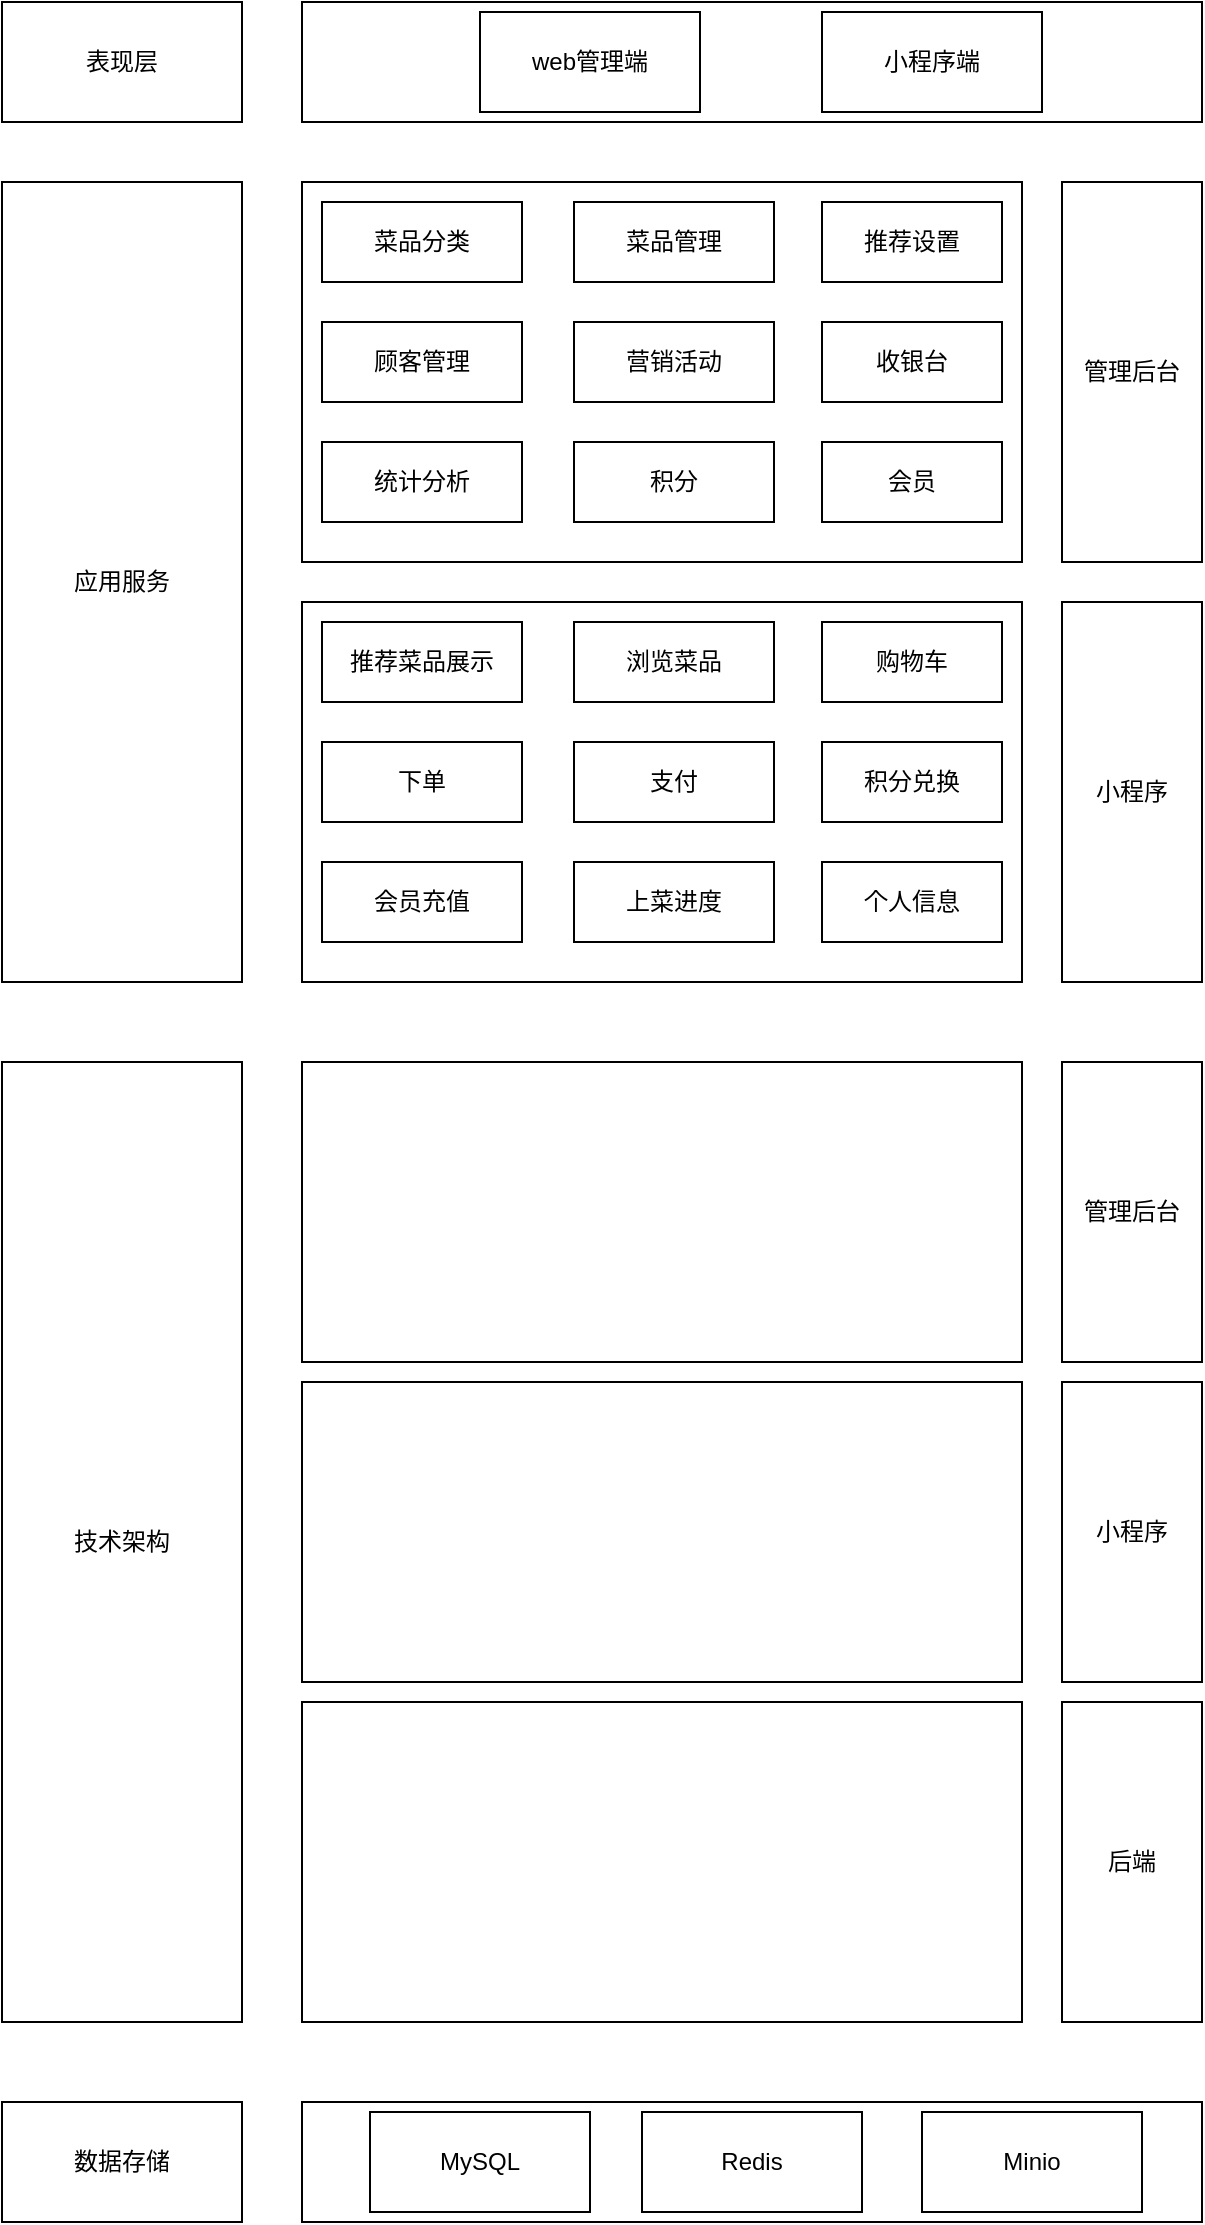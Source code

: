 <mxfile version="25.0.3">
  <diagram name="第 1 页" id="kkiRMd6nDf_l1V6F4f-9">
    <mxGraphModel dx="954" dy="566" grid="1" gridSize="10" guides="1" tooltips="1" connect="1" arrows="1" fold="1" page="1" pageScale="1" pageWidth="827" pageHeight="1169" math="0" shadow="0">
      <root>
        <mxCell id="0" />
        <mxCell id="1" parent="0" />
        <mxCell id="BB3gbroHE7xtjv3Sknmu-1" value="" style="rounded=0;whiteSpace=wrap;html=1;" vertex="1" parent="1">
          <mxGeometry x="270" y="30" width="450" height="60" as="geometry" />
        </mxCell>
        <mxCell id="BB3gbroHE7xtjv3Sknmu-2" value="表现层" style="rounded=0;whiteSpace=wrap;html=1;" vertex="1" parent="1">
          <mxGeometry x="120" y="30" width="120" height="60" as="geometry" />
        </mxCell>
        <mxCell id="BB3gbroHE7xtjv3Sknmu-3" value="web管理端" style="rounded=0;whiteSpace=wrap;html=1;" vertex="1" parent="1">
          <mxGeometry x="359" y="35" width="110" height="50" as="geometry" />
        </mxCell>
        <mxCell id="BB3gbroHE7xtjv3Sknmu-4" value="小程序端" style="rounded=0;whiteSpace=wrap;html=1;" vertex="1" parent="1">
          <mxGeometry x="530" y="35" width="110" height="50" as="geometry" />
        </mxCell>
        <mxCell id="BB3gbroHE7xtjv3Sknmu-5" value="应用服务" style="rounded=0;whiteSpace=wrap;html=1;" vertex="1" parent="1">
          <mxGeometry x="120" y="120" width="120" height="400" as="geometry" />
        </mxCell>
        <mxCell id="BB3gbroHE7xtjv3Sknmu-6" value="技术架构" style="rounded=0;whiteSpace=wrap;html=1;" vertex="1" parent="1">
          <mxGeometry x="120" y="560" width="120" height="480" as="geometry" />
        </mxCell>
        <mxCell id="BB3gbroHE7xtjv3Sknmu-7" value="数据存储" style="rounded=0;whiteSpace=wrap;html=1;" vertex="1" parent="1">
          <mxGeometry x="120" y="1080" width="120" height="60" as="geometry" />
        </mxCell>
        <mxCell id="BB3gbroHE7xtjv3Sknmu-8" value="" style="rounded=0;whiteSpace=wrap;html=1;" vertex="1" parent="1">
          <mxGeometry x="270" y="120" width="360" height="190" as="geometry" />
        </mxCell>
        <mxCell id="BB3gbroHE7xtjv3Sknmu-9" value="管理后台" style="rounded=0;whiteSpace=wrap;html=1;" vertex="1" parent="1">
          <mxGeometry x="650" y="120" width="70" height="190" as="geometry" />
        </mxCell>
        <mxCell id="BB3gbroHE7xtjv3Sknmu-10" value="" style="rounded=0;whiteSpace=wrap;html=1;" vertex="1" parent="1">
          <mxGeometry x="270" y="330" width="360" height="190" as="geometry" />
        </mxCell>
        <mxCell id="BB3gbroHE7xtjv3Sknmu-11" value="小程序" style="rounded=0;whiteSpace=wrap;html=1;" vertex="1" parent="1">
          <mxGeometry x="650" y="330" width="70" height="190" as="geometry" />
        </mxCell>
        <mxCell id="BB3gbroHE7xtjv3Sknmu-12" value="" style="rounded=0;whiteSpace=wrap;html=1;" vertex="1" parent="1">
          <mxGeometry x="270" y="560" width="360" height="150" as="geometry" />
        </mxCell>
        <mxCell id="BB3gbroHE7xtjv3Sknmu-13" value="管理后台" style="rounded=0;whiteSpace=wrap;html=1;" vertex="1" parent="1">
          <mxGeometry x="650" y="560" width="70" height="150" as="geometry" />
        </mxCell>
        <mxCell id="BB3gbroHE7xtjv3Sknmu-14" value="" style="rounded=0;whiteSpace=wrap;html=1;" vertex="1" parent="1">
          <mxGeometry x="270" y="880" width="360" height="160" as="geometry" />
        </mxCell>
        <mxCell id="BB3gbroHE7xtjv3Sknmu-15" value="后端" style="rounded=0;whiteSpace=wrap;html=1;" vertex="1" parent="1">
          <mxGeometry x="650" y="880" width="70" height="160" as="geometry" />
        </mxCell>
        <mxCell id="BB3gbroHE7xtjv3Sknmu-16" value="" style="rounded=0;whiteSpace=wrap;html=1;" vertex="1" parent="1">
          <mxGeometry x="270" y="1080" width="450" height="60" as="geometry" />
        </mxCell>
        <mxCell id="BB3gbroHE7xtjv3Sknmu-17" value="MySQL" style="rounded=0;whiteSpace=wrap;html=1;" vertex="1" parent="1">
          <mxGeometry x="304" y="1085" width="110" height="50" as="geometry" />
        </mxCell>
        <mxCell id="BB3gbroHE7xtjv3Sknmu-18" value="Redis" style="rounded=0;whiteSpace=wrap;html=1;" vertex="1" parent="1">
          <mxGeometry x="440" y="1085" width="110" height="50" as="geometry" />
        </mxCell>
        <mxCell id="BB3gbroHE7xtjv3Sknmu-19" value="Minio" style="rounded=0;whiteSpace=wrap;html=1;" vertex="1" parent="1">
          <mxGeometry x="580" y="1085" width="110" height="50" as="geometry" />
        </mxCell>
        <mxCell id="BB3gbroHE7xtjv3Sknmu-20" value="" style="rounded=0;whiteSpace=wrap;html=1;" vertex="1" parent="1">
          <mxGeometry x="270" y="720" width="360" height="150" as="geometry" />
        </mxCell>
        <mxCell id="BB3gbroHE7xtjv3Sknmu-21" value="小程序" style="rounded=0;whiteSpace=wrap;html=1;" vertex="1" parent="1">
          <mxGeometry x="650" y="720" width="70" height="150" as="geometry" />
        </mxCell>
        <mxCell id="BB3gbroHE7xtjv3Sknmu-22" value="菜品分类" style="rounded=0;whiteSpace=wrap;html=1;" vertex="1" parent="1">
          <mxGeometry x="280" y="130" width="100" height="40" as="geometry" />
        </mxCell>
        <mxCell id="BB3gbroHE7xtjv3Sknmu-23" value="菜品管理" style="rounded=0;whiteSpace=wrap;html=1;" vertex="1" parent="1">
          <mxGeometry x="406" y="130" width="100" height="40" as="geometry" />
        </mxCell>
        <mxCell id="BB3gbroHE7xtjv3Sknmu-24" value="推荐设置" style="rounded=0;whiteSpace=wrap;html=1;" vertex="1" parent="1">
          <mxGeometry x="530" y="130" width="90" height="40" as="geometry" />
        </mxCell>
        <mxCell id="BB3gbroHE7xtjv3Sknmu-25" value="顾客管理" style="rounded=0;whiteSpace=wrap;html=1;" vertex="1" parent="1">
          <mxGeometry x="280" y="190" width="100" height="40" as="geometry" />
        </mxCell>
        <mxCell id="BB3gbroHE7xtjv3Sknmu-26" value="统计分析" style="rounded=0;whiteSpace=wrap;html=1;" vertex="1" parent="1">
          <mxGeometry x="280" y="250" width="100" height="40" as="geometry" />
        </mxCell>
        <mxCell id="BB3gbroHE7xtjv3Sknmu-27" value="营销活动" style="rounded=0;whiteSpace=wrap;html=1;" vertex="1" parent="1">
          <mxGeometry x="406" y="190" width="100" height="40" as="geometry" />
        </mxCell>
        <mxCell id="BB3gbroHE7xtjv3Sknmu-28" value="积分" style="rounded=0;whiteSpace=wrap;html=1;" vertex="1" parent="1">
          <mxGeometry x="406" y="250" width="100" height="40" as="geometry" />
        </mxCell>
        <mxCell id="BB3gbroHE7xtjv3Sknmu-29" value="收银台" style="rounded=0;whiteSpace=wrap;html=1;" vertex="1" parent="1">
          <mxGeometry x="530" y="190" width="90" height="40" as="geometry" />
        </mxCell>
        <mxCell id="BB3gbroHE7xtjv3Sknmu-30" value="会员" style="rounded=0;whiteSpace=wrap;html=1;" vertex="1" parent="1">
          <mxGeometry x="530" y="250" width="90" height="40" as="geometry" />
        </mxCell>
        <mxCell id="BB3gbroHE7xtjv3Sknmu-31" value="推荐菜品展示" style="rounded=0;whiteSpace=wrap;html=1;" vertex="1" parent="1">
          <mxGeometry x="280" y="340" width="100" height="40" as="geometry" />
        </mxCell>
        <mxCell id="BB3gbroHE7xtjv3Sknmu-32" value="浏览菜品" style="rounded=0;whiteSpace=wrap;html=1;" vertex="1" parent="1">
          <mxGeometry x="406" y="340" width="100" height="40" as="geometry" />
        </mxCell>
        <mxCell id="BB3gbroHE7xtjv3Sknmu-33" value="购物车" style="rounded=0;whiteSpace=wrap;html=1;" vertex="1" parent="1">
          <mxGeometry x="530" y="340" width="90" height="40" as="geometry" />
        </mxCell>
        <mxCell id="BB3gbroHE7xtjv3Sknmu-34" value="下单" style="rounded=0;whiteSpace=wrap;html=1;" vertex="1" parent="1">
          <mxGeometry x="280" y="400" width="100" height="40" as="geometry" />
        </mxCell>
        <mxCell id="BB3gbroHE7xtjv3Sknmu-35" value="支付" style="rounded=0;whiteSpace=wrap;html=1;" vertex="1" parent="1">
          <mxGeometry x="406" y="400" width="100" height="40" as="geometry" />
        </mxCell>
        <mxCell id="BB3gbroHE7xtjv3Sknmu-36" value="积分兑换" style="rounded=0;whiteSpace=wrap;html=1;" vertex="1" parent="1">
          <mxGeometry x="530" y="400" width="90" height="40" as="geometry" />
        </mxCell>
        <mxCell id="BB3gbroHE7xtjv3Sknmu-37" value="会员充值" style="rounded=0;whiteSpace=wrap;html=1;" vertex="1" parent="1">
          <mxGeometry x="280" y="460" width="100" height="40" as="geometry" />
        </mxCell>
        <mxCell id="BB3gbroHE7xtjv3Sknmu-38" value="上菜进度" style="rounded=0;whiteSpace=wrap;html=1;" vertex="1" parent="1">
          <mxGeometry x="406" y="460" width="100" height="40" as="geometry" />
        </mxCell>
        <mxCell id="BB3gbroHE7xtjv3Sknmu-39" value="个人信息" style="rounded=0;whiteSpace=wrap;html=1;" vertex="1" parent="1">
          <mxGeometry x="530" y="460" width="90" height="40" as="geometry" />
        </mxCell>
      </root>
    </mxGraphModel>
  </diagram>
</mxfile>
